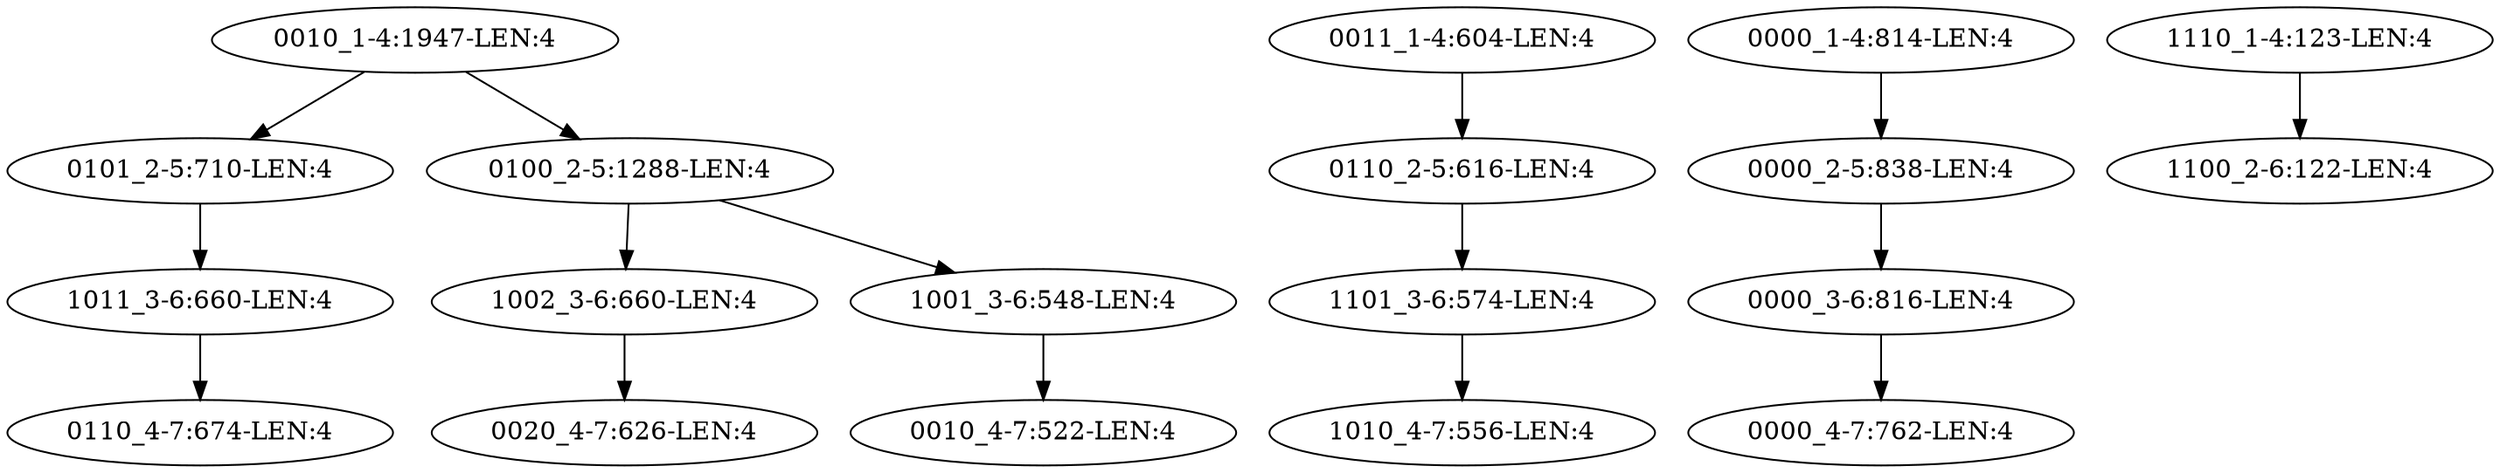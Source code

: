 digraph G {
    "0101_2-5:710-LEN:4" -> "1011_3-6:660-LEN:4";
    "1101_3-6:574-LEN:4" -> "1010_4-7:556-LEN:4";
    "0000_3-6:816-LEN:4" -> "0000_4-7:762-LEN:4";
    "1110_1-4:123-LEN:4" -> "1100_2-6:122-LEN:4";
    "0011_1-4:604-LEN:4" -> "0110_2-5:616-LEN:4";
    "0100_2-5:1288-LEN:4" -> "1002_3-6:660-LEN:4";
    "0100_2-5:1288-LEN:4" -> "1001_3-6:548-LEN:4";
    "0000_2-5:838-LEN:4" -> "0000_3-6:816-LEN:4";
    "0000_1-4:814-LEN:4" -> "0000_2-5:838-LEN:4";
    "0110_2-5:616-LEN:4" -> "1101_3-6:574-LEN:4";
    "1002_3-6:660-LEN:4" -> "0020_4-7:626-LEN:4";
    "1001_3-6:548-LEN:4" -> "0010_4-7:522-LEN:4";
    "1011_3-6:660-LEN:4" -> "0110_4-7:674-LEN:4";
    "0010_1-4:1947-LEN:4" -> "0101_2-5:710-LEN:4";
    "0010_1-4:1947-LEN:4" -> "0100_2-5:1288-LEN:4";
}

